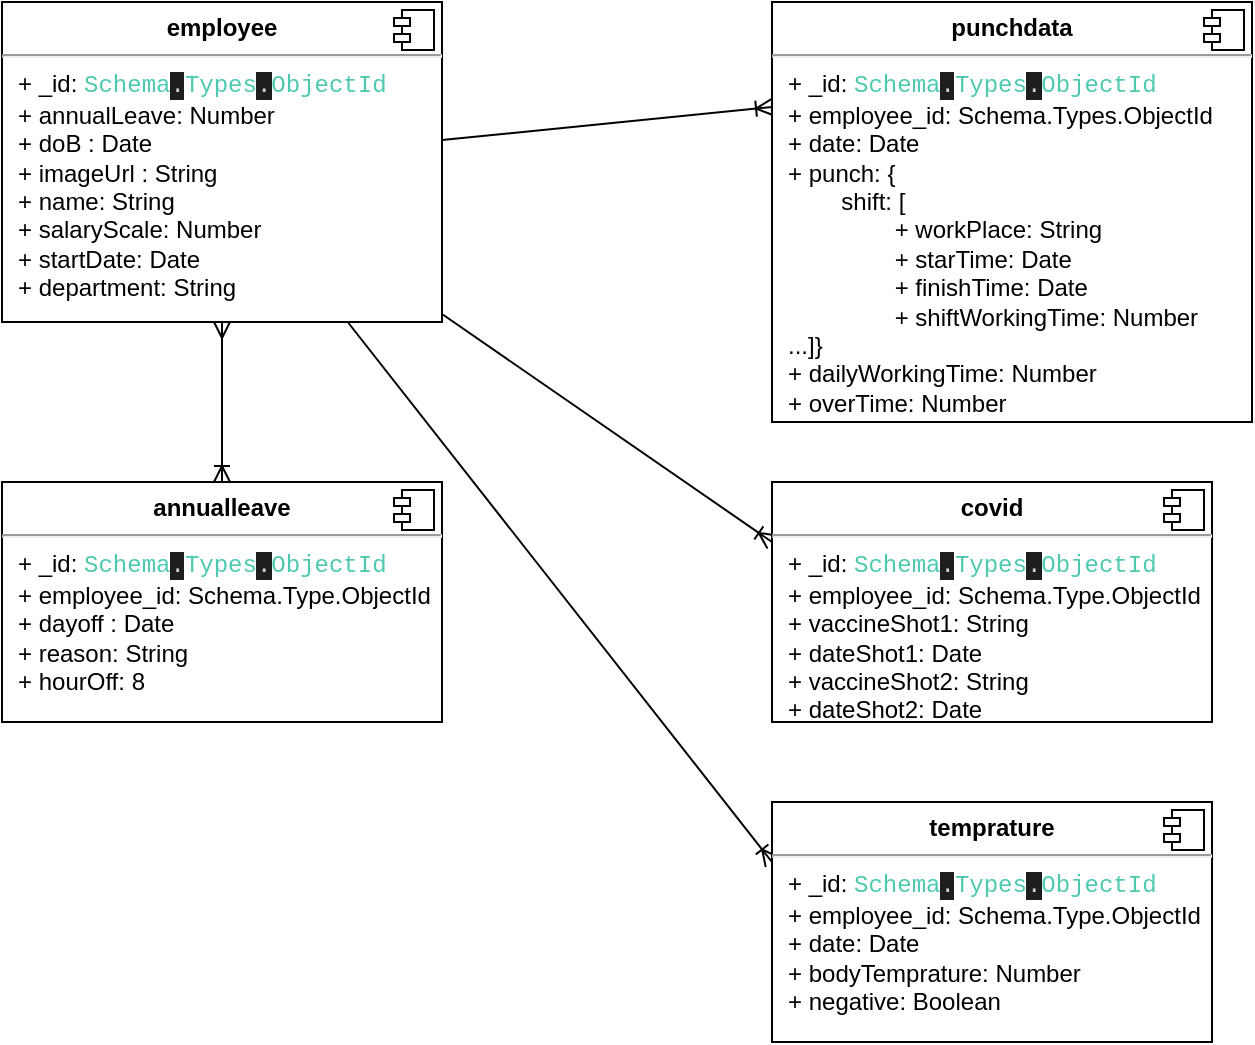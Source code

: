 <mxfile>
    <diagram id="QkwMrNHxHhnCDv7L-or9" name="Page-1">
        <mxGraphModel dx="683" dy="564" grid="1" gridSize="10" guides="1" tooltips="1" connect="1" arrows="1" fold="1" page="1" pageScale="1" pageWidth="850" pageHeight="1100" math="0" shadow="0">
            <root>
                <mxCell id="0"/>
                <mxCell id="1" parent="0"/>
                <mxCell id="13" style="edgeStyle=none;html=1;entryX=0;entryY=0.25;entryDx=0;entryDy=0;fontSize=12;endArrow=ERoneToMany;endFill=0;" edge="1" parent="1" source="3" target="5">
                    <mxGeometry relative="1" as="geometry"/>
                </mxCell>
                <mxCell id="14" style="edgeStyle=none;html=1;entryX=0;entryY=0.25;entryDx=0;entryDy=0;fontSize=12;endArrow=ERoneToMany;endFill=0;" edge="1" parent="1" source="3" target="9">
                    <mxGeometry relative="1" as="geometry"/>
                </mxCell>
                <mxCell id="15" style="edgeStyle=none;html=1;entryX=0;entryY=0.25;entryDx=0;entryDy=0;fontSize=12;endArrow=ERoneToMany;endFill=0;" edge="1" parent="1" source="3" target="11">
                    <mxGeometry relative="1" as="geometry"/>
                </mxCell>
                <mxCell id="16" style="edgeStyle=none;html=1;fontSize=12;endArrow=ERoneToMany;endFill=0;startArrow=ERmany;startFill=0;" edge="1" parent="1" source="3" target="7">
                    <mxGeometry relative="1" as="geometry"/>
                </mxCell>
                <mxCell id="3" value="&lt;p style=&quot;margin: 0px ; margin-top: 6px ; text-align: center&quot;&gt;&lt;b&gt;employee&lt;/b&gt;&lt;/p&gt;&lt;hr&gt;&lt;p style=&quot;margin: 0px 0px 0px 8px&quot;&gt;+ _id:&amp;nbsp;&lt;span style=&quot;font-family: &amp;#34;consolas&amp;#34; , &amp;#34;courier new&amp;#34; , monospace ; color: rgb(78 , 201 , 176)&quot;&gt;Schema&lt;/span&gt;&lt;span style=&quot;background-color: rgb(30 , 30 , 30) ; color: rgb(212 , 212 , 212) ; font-family: &amp;#34;consolas&amp;#34; , &amp;#34;courier new&amp;#34; , monospace&quot;&gt;.&lt;/span&gt;&lt;span style=&quot;font-family: &amp;#34;consolas&amp;#34; , &amp;#34;courier new&amp;#34; , monospace ; color: rgb(78 , 201 , 176)&quot;&gt;Types&lt;/span&gt;&lt;span style=&quot;background-color: rgb(30 , 30 , 30) ; color: rgb(212 , 212 , 212) ; font-family: &amp;#34;consolas&amp;#34; , &amp;#34;courier new&amp;#34; , monospace&quot;&gt;.&lt;/span&gt;&lt;span style=&quot;font-family: &amp;#34;consolas&amp;#34; , &amp;#34;courier new&amp;#34; , monospace ; color: rgb(78 , 201 , 176)&quot;&gt;ObjectId&lt;/span&gt;&lt;/p&gt;&lt;p style=&quot;margin: 0px ; margin-left: 8px&quot;&gt;+ annualLeave: Number&lt;/p&gt;&lt;p style=&quot;margin: 0px ; margin-left: 8px&quot;&gt;+ doB : Date&lt;/p&gt;&lt;p style=&quot;margin: 0px ; margin-left: 8px&quot;&gt;+ imageUrl : String&lt;/p&gt;&lt;p style=&quot;margin: 0px ; margin-left: 8px&quot;&gt;+ name: String&lt;/p&gt;&lt;p style=&quot;margin: 0px ; margin-left: 8px&quot;&gt;+ salaryScale: Number&lt;/p&gt;&lt;p style=&quot;margin: 0px ; margin-left: 8px&quot;&gt;+ startDate: Date&lt;/p&gt;&lt;p style=&quot;margin: 0px ; margin-left: 8px&quot;&gt;+ department: String&lt;/p&gt;" style="align=left;overflow=fill;html=1;dropTarget=0;" vertex="1" parent="1">
                    <mxGeometry x="40" y="40" width="220" height="160" as="geometry"/>
                </mxCell>
                <mxCell id="4" value="" style="shape=component;jettyWidth=8;jettyHeight=4;" vertex="1" parent="3">
                    <mxGeometry x="1" width="20" height="20" relative="1" as="geometry">
                        <mxPoint x="-24" y="4" as="offset"/>
                    </mxGeometry>
                </mxCell>
                <mxCell id="5" value="&lt;p style=&quot;margin: 0px ; margin-top: 6px ; text-align: center&quot;&gt;&lt;b&gt;punchdata&lt;/b&gt;&lt;/p&gt;&lt;hr&gt;&lt;p style=&quot;margin: 0px 0px 0px 8px&quot;&gt;+ _id:&amp;nbsp;&lt;span style=&quot;font-family: &amp;#34;consolas&amp;#34; , &amp;#34;courier new&amp;#34; , monospace ; color: rgb(78 , 201 , 176)&quot;&gt;Schema&lt;/span&gt;&lt;span style=&quot;background-color: rgb(30 , 30 , 30) ; color: rgb(212 , 212 , 212) ; font-family: &amp;#34;consolas&amp;#34; , &amp;#34;courier new&amp;#34; , monospace&quot;&gt;.&lt;/span&gt;&lt;span style=&quot;font-family: &amp;#34;consolas&amp;#34; , &amp;#34;courier new&amp;#34; , monospace ; color: rgb(78 , 201 , 176)&quot;&gt;Types&lt;/span&gt;&lt;span style=&quot;background-color: rgb(30 , 30 , 30) ; color: rgb(212 , 212 , 212) ; font-family: &amp;#34;consolas&amp;#34; , &amp;#34;courier new&amp;#34; , monospace&quot;&gt;.&lt;/span&gt;&lt;span style=&quot;font-family: &amp;#34;consolas&amp;#34; , &amp;#34;courier new&amp;#34; , monospace ; color: rgb(78 , 201 , 176)&quot;&gt;ObjectId&lt;/span&gt;&lt;/p&gt;&lt;p style=&quot;margin: 0px ; margin-left: 8px&quot;&gt;+ employee_id: Schema.Types.ObjectId&lt;/p&gt;&lt;p style=&quot;margin: 0px ; margin-left: 8px&quot;&gt;+ date: Date&lt;/p&gt;&lt;p style=&quot;margin: 0px ; margin-left: 8px&quot;&gt;+ punch: {&lt;/p&gt;&lt;p style=&quot;margin: 0px ; margin-left: 8px&quot;&gt;&lt;span style=&quot;white-space: pre&quot;&gt;&#9;&lt;/span&gt;shift: [&lt;/p&gt;&lt;p style=&quot;margin: 0px ; margin-left: 8px&quot;&gt;&lt;span style=&quot;white-space: pre&quot;&gt;&#9;&lt;/span&gt;&lt;span style=&quot;white-space: pre&quot;&gt;&#9;&lt;/span&gt;+ workPlace: String&lt;br&gt;&lt;/p&gt;&lt;p style=&quot;margin: 0px ; margin-left: 8px&quot;&gt;&lt;span style=&quot;white-space: pre&quot;&gt;&#9;&lt;/span&gt;&lt;span style=&quot;white-space: pre&quot;&gt;&#9;&lt;/span&gt;+ starTime: Date&lt;br&gt;&lt;/p&gt;&lt;p style=&quot;margin: 0px ; margin-left: 8px&quot;&gt;&lt;span style=&quot;white-space: pre&quot;&gt;&#9;&lt;/span&gt;&lt;span style=&quot;white-space: pre&quot;&gt;&#9;&lt;/span&gt;+ finishTime: Date&lt;br&gt;&lt;/p&gt;&lt;p style=&quot;margin: 0px ; margin-left: 8px&quot;&gt;&lt;span style=&quot;white-space: pre&quot;&gt;&#9;&lt;/span&gt;&lt;span style=&quot;white-space: pre&quot;&gt;&#9;&lt;/span&gt;+ shiftWorkingTime: Number&lt;br&gt;&lt;/p&gt;&lt;p style=&quot;margin: 0px ; margin-left: 8px&quot;&gt;...]&lt;span&gt;}&lt;/span&gt;&lt;/p&gt;&lt;p style=&quot;margin: 0px ; margin-left: 8px&quot;&gt;+ dailyWorkingTime: Number&lt;/p&gt;&lt;p style=&quot;margin: 0px ; margin-left: 8px&quot;&gt;+ overTime: Number&lt;/p&gt;" style="align=left;overflow=fill;html=1;dropTarget=0;" vertex="1" parent="1">
                    <mxGeometry x="425" y="40" width="240" height="210" as="geometry"/>
                </mxCell>
                <mxCell id="6" value="" style="shape=component;jettyWidth=8;jettyHeight=4;" vertex="1" parent="5">
                    <mxGeometry x="1" width="20" height="20" relative="1" as="geometry">
                        <mxPoint x="-24" y="4" as="offset"/>
                    </mxGeometry>
                </mxCell>
                <mxCell id="7" value="&lt;p style=&quot;margin: 0px ; margin-top: 6px ; text-align: center&quot;&gt;&lt;b&gt;annualleave&lt;/b&gt;&lt;/p&gt;&lt;hr&gt;&lt;p style=&quot;margin: 0px 0px 0px 8px&quot;&gt;+ _id:&amp;nbsp;&lt;span style=&quot;font-family: &amp;#34;consolas&amp;#34; , &amp;#34;courier new&amp;#34; , monospace ; color: rgb(78 , 201 , 176)&quot;&gt;Schema&lt;/span&gt;&lt;span style=&quot;background-color: rgb(30 , 30 , 30) ; color: rgb(212 , 212 , 212) ; font-family: &amp;#34;consolas&amp;#34; , &amp;#34;courier new&amp;#34; , monospace&quot;&gt;.&lt;/span&gt;&lt;span style=&quot;font-family: &amp;#34;consolas&amp;#34; , &amp;#34;courier new&amp;#34; , monospace ; color: rgb(78 , 201 , 176)&quot;&gt;Types&lt;/span&gt;&lt;span style=&quot;background-color: rgb(30 , 30 , 30) ; color: rgb(212 , 212 , 212) ; font-family: &amp;#34;consolas&amp;#34; , &amp;#34;courier new&amp;#34; , monospace&quot;&gt;.&lt;/span&gt;&lt;span style=&quot;font-family: &amp;#34;consolas&amp;#34; , &amp;#34;courier new&amp;#34; , monospace ; color: rgb(78 , 201 , 176)&quot;&gt;ObjectId&lt;/span&gt;&lt;/p&gt;&lt;p style=&quot;margin: 0px ; margin-left: 8px&quot;&gt;+ employee_id: Schema.Type.ObjectId&lt;/p&gt;&lt;p style=&quot;margin: 0px ; margin-left: 8px&quot;&gt;+ dayoff : Date&lt;/p&gt;&lt;p style=&quot;margin: 0px ; margin-left: 8px&quot;&gt;+ reason: String&lt;/p&gt;&lt;p style=&quot;margin: 0px ; margin-left: 8px&quot;&gt;+ hourOff: 8&lt;/p&gt;" style="align=left;overflow=fill;html=1;dropTarget=0;" vertex="1" parent="1">
                    <mxGeometry x="40" y="280" width="220" height="120" as="geometry"/>
                </mxCell>
                <mxCell id="8" value="" style="shape=component;jettyWidth=8;jettyHeight=4;" vertex="1" parent="7">
                    <mxGeometry x="1" width="20" height="20" relative="1" as="geometry">
                        <mxPoint x="-24" y="4" as="offset"/>
                    </mxGeometry>
                </mxCell>
                <mxCell id="9" value="&lt;p style=&quot;margin: 0px ; margin-top: 6px ; text-align: center&quot;&gt;&lt;b&gt;covid&lt;/b&gt;&lt;/p&gt;&lt;hr&gt;&lt;p style=&quot;margin: 0px 0px 0px 8px&quot;&gt;+ _id:&amp;nbsp;&lt;span style=&quot;font-family: &amp;#34;consolas&amp;#34; , &amp;#34;courier new&amp;#34; , monospace ; color: rgb(78 , 201 , 176)&quot;&gt;Schema&lt;/span&gt;&lt;span style=&quot;background-color: rgb(30 , 30 , 30) ; color: rgb(212 , 212 , 212) ; font-family: &amp;#34;consolas&amp;#34; , &amp;#34;courier new&amp;#34; , monospace&quot;&gt;.&lt;/span&gt;&lt;span style=&quot;font-family: &amp;#34;consolas&amp;#34; , &amp;#34;courier new&amp;#34; , monospace ; color: rgb(78 , 201 , 176)&quot;&gt;Types&lt;/span&gt;&lt;span style=&quot;background-color: rgb(30 , 30 , 30) ; color: rgb(212 , 212 , 212) ; font-family: &amp;#34;consolas&amp;#34; , &amp;#34;courier new&amp;#34; , monospace&quot;&gt;.&lt;/span&gt;&lt;span style=&quot;font-family: &amp;#34;consolas&amp;#34; , &amp;#34;courier new&amp;#34; , monospace ; color: rgb(78 , 201 , 176)&quot;&gt;ObjectId&lt;/span&gt;&lt;/p&gt;&lt;p style=&quot;margin: 0px ; margin-left: 8px&quot;&gt;+ employee_id: Schema.Type.ObjectId&lt;/p&gt;&lt;p style=&quot;margin: 0px ; margin-left: 8px&quot;&gt;+ vaccineShot1: String&lt;/p&gt;&lt;p style=&quot;margin: 0px ; margin-left: 8px&quot;&gt;+ dateShot1: Date&lt;/p&gt;&lt;p style=&quot;margin: 0px ; margin-left: 8px&quot;&gt;+ vaccineShot2: String&lt;/p&gt;&lt;p style=&quot;margin: 0px ; margin-left: 8px&quot;&gt;+ dateShot2: Date&lt;/p&gt;" style="align=left;overflow=fill;html=1;dropTarget=0;" vertex="1" parent="1">
                    <mxGeometry x="425" y="280" width="220" height="120" as="geometry"/>
                </mxCell>
                <mxCell id="10" value="" style="shape=component;jettyWidth=8;jettyHeight=4;" vertex="1" parent="9">
                    <mxGeometry x="1" width="20" height="20" relative="1" as="geometry">
                        <mxPoint x="-24" y="4" as="offset"/>
                    </mxGeometry>
                </mxCell>
                <mxCell id="11" value="&lt;p style=&quot;margin: 0px ; margin-top: 6px ; text-align: center&quot;&gt;&lt;b&gt;temprature&lt;/b&gt;&lt;/p&gt;&lt;hr&gt;&lt;p style=&quot;margin: 0px 0px 0px 8px&quot;&gt;+ _id:&amp;nbsp;&lt;span style=&quot;font-family: &amp;#34;consolas&amp;#34; , &amp;#34;courier new&amp;#34; , monospace ; color: rgb(78 , 201 , 176)&quot;&gt;Schema&lt;/span&gt;&lt;span style=&quot;background-color: rgb(30 , 30 , 30) ; color: rgb(212 , 212 , 212) ; font-family: &amp;#34;consolas&amp;#34; , &amp;#34;courier new&amp;#34; , monospace&quot;&gt;.&lt;/span&gt;&lt;span style=&quot;font-family: &amp;#34;consolas&amp;#34; , &amp;#34;courier new&amp;#34; , monospace ; color: rgb(78 , 201 , 176)&quot;&gt;Types&lt;/span&gt;&lt;span style=&quot;background-color: rgb(30 , 30 , 30) ; color: rgb(212 , 212 , 212) ; font-family: &amp;#34;consolas&amp;#34; , &amp;#34;courier new&amp;#34; , monospace&quot;&gt;.&lt;/span&gt;&lt;span style=&quot;font-family: &amp;#34;consolas&amp;#34; , &amp;#34;courier new&amp;#34; , monospace ; color: rgb(78 , 201 , 176)&quot;&gt;ObjectId&lt;/span&gt;&lt;/p&gt;&lt;p style=&quot;margin: 0px ; margin-left: 8px&quot;&gt;+ employee_id: Schema.Type.ObjectId&lt;/p&gt;&lt;p style=&quot;margin: 0px ; margin-left: 8px&quot;&gt;+ date: Date&lt;/p&gt;&lt;p style=&quot;margin: 0px ; margin-left: 8px&quot;&gt;+ bodyTemprature: Number&lt;/p&gt;&lt;p style=&quot;margin: 0px ; margin-left: 8px&quot;&gt;+ negative: Boolean&lt;/p&gt;" style="align=left;overflow=fill;html=1;dropTarget=0;" vertex="1" parent="1">
                    <mxGeometry x="425" y="440" width="220" height="120" as="geometry"/>
                </mxCell>
                <mxCell id="12" value="" style="shape=component;jettyWidth=8;jettyHeight=4;" vertex="1" parent="11">
                    <mxGeometry x="1" width="20" height="20" relative="1" as="geometry">
                        <mxPoint x="-24" y="4" as="offset"/>
                    </mxGeometry>
                </mxCell>
            </root>
        </mxGraphModel>
    </diagram>
</mxfile>